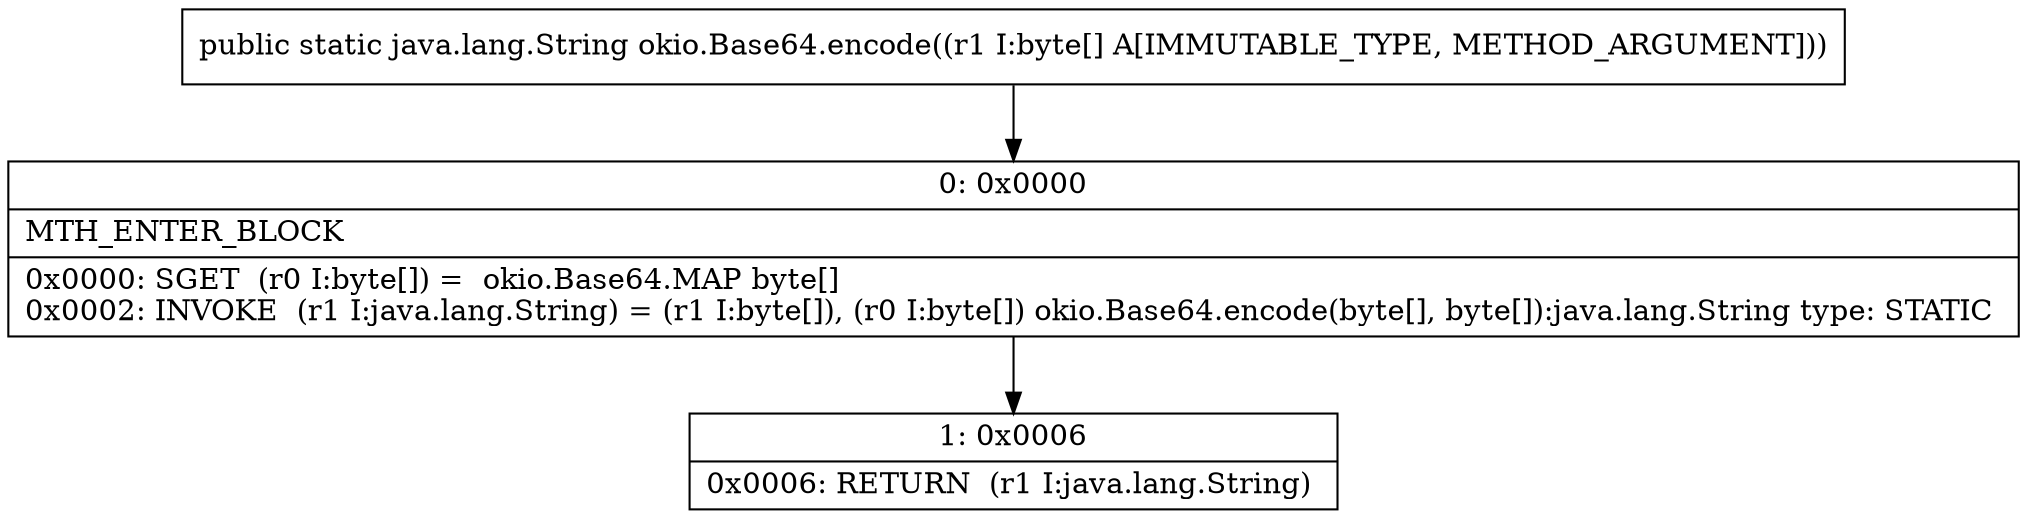 digraph "CFG forokio.Base64.encode([B)Ljava\/lang\/String;" {
Node_0 [shape=record,label="{0\:\ 0x0000|MTH_ENTER_BLOCK\l|0x0000: SGET  (r0 I:byte[]) =  okio.Base64.MAP byte[] \l0x0002: INVOKE  (r1 I:java.lang.String) = (r1 I:byte[]), (r0 I:byte[]) okio.Base64.encode(byte[], byte[]):java.lang.String type: STATIC \l}"];
Node_1 [shape=record,label="{1\:\ 0x0006|0x0006: RETURN  (r1 I:java.lang.String) \l}"];
MethodNode[shape=record,label="{public static java.lang.String okio.Base64.encode((r1 I:byte[] A[IMMUTABLE_TYPE, METHOD_ARGUMENT])) }"];
MethodNode -> Node_0;
Node_0 -> Node_1;
}

